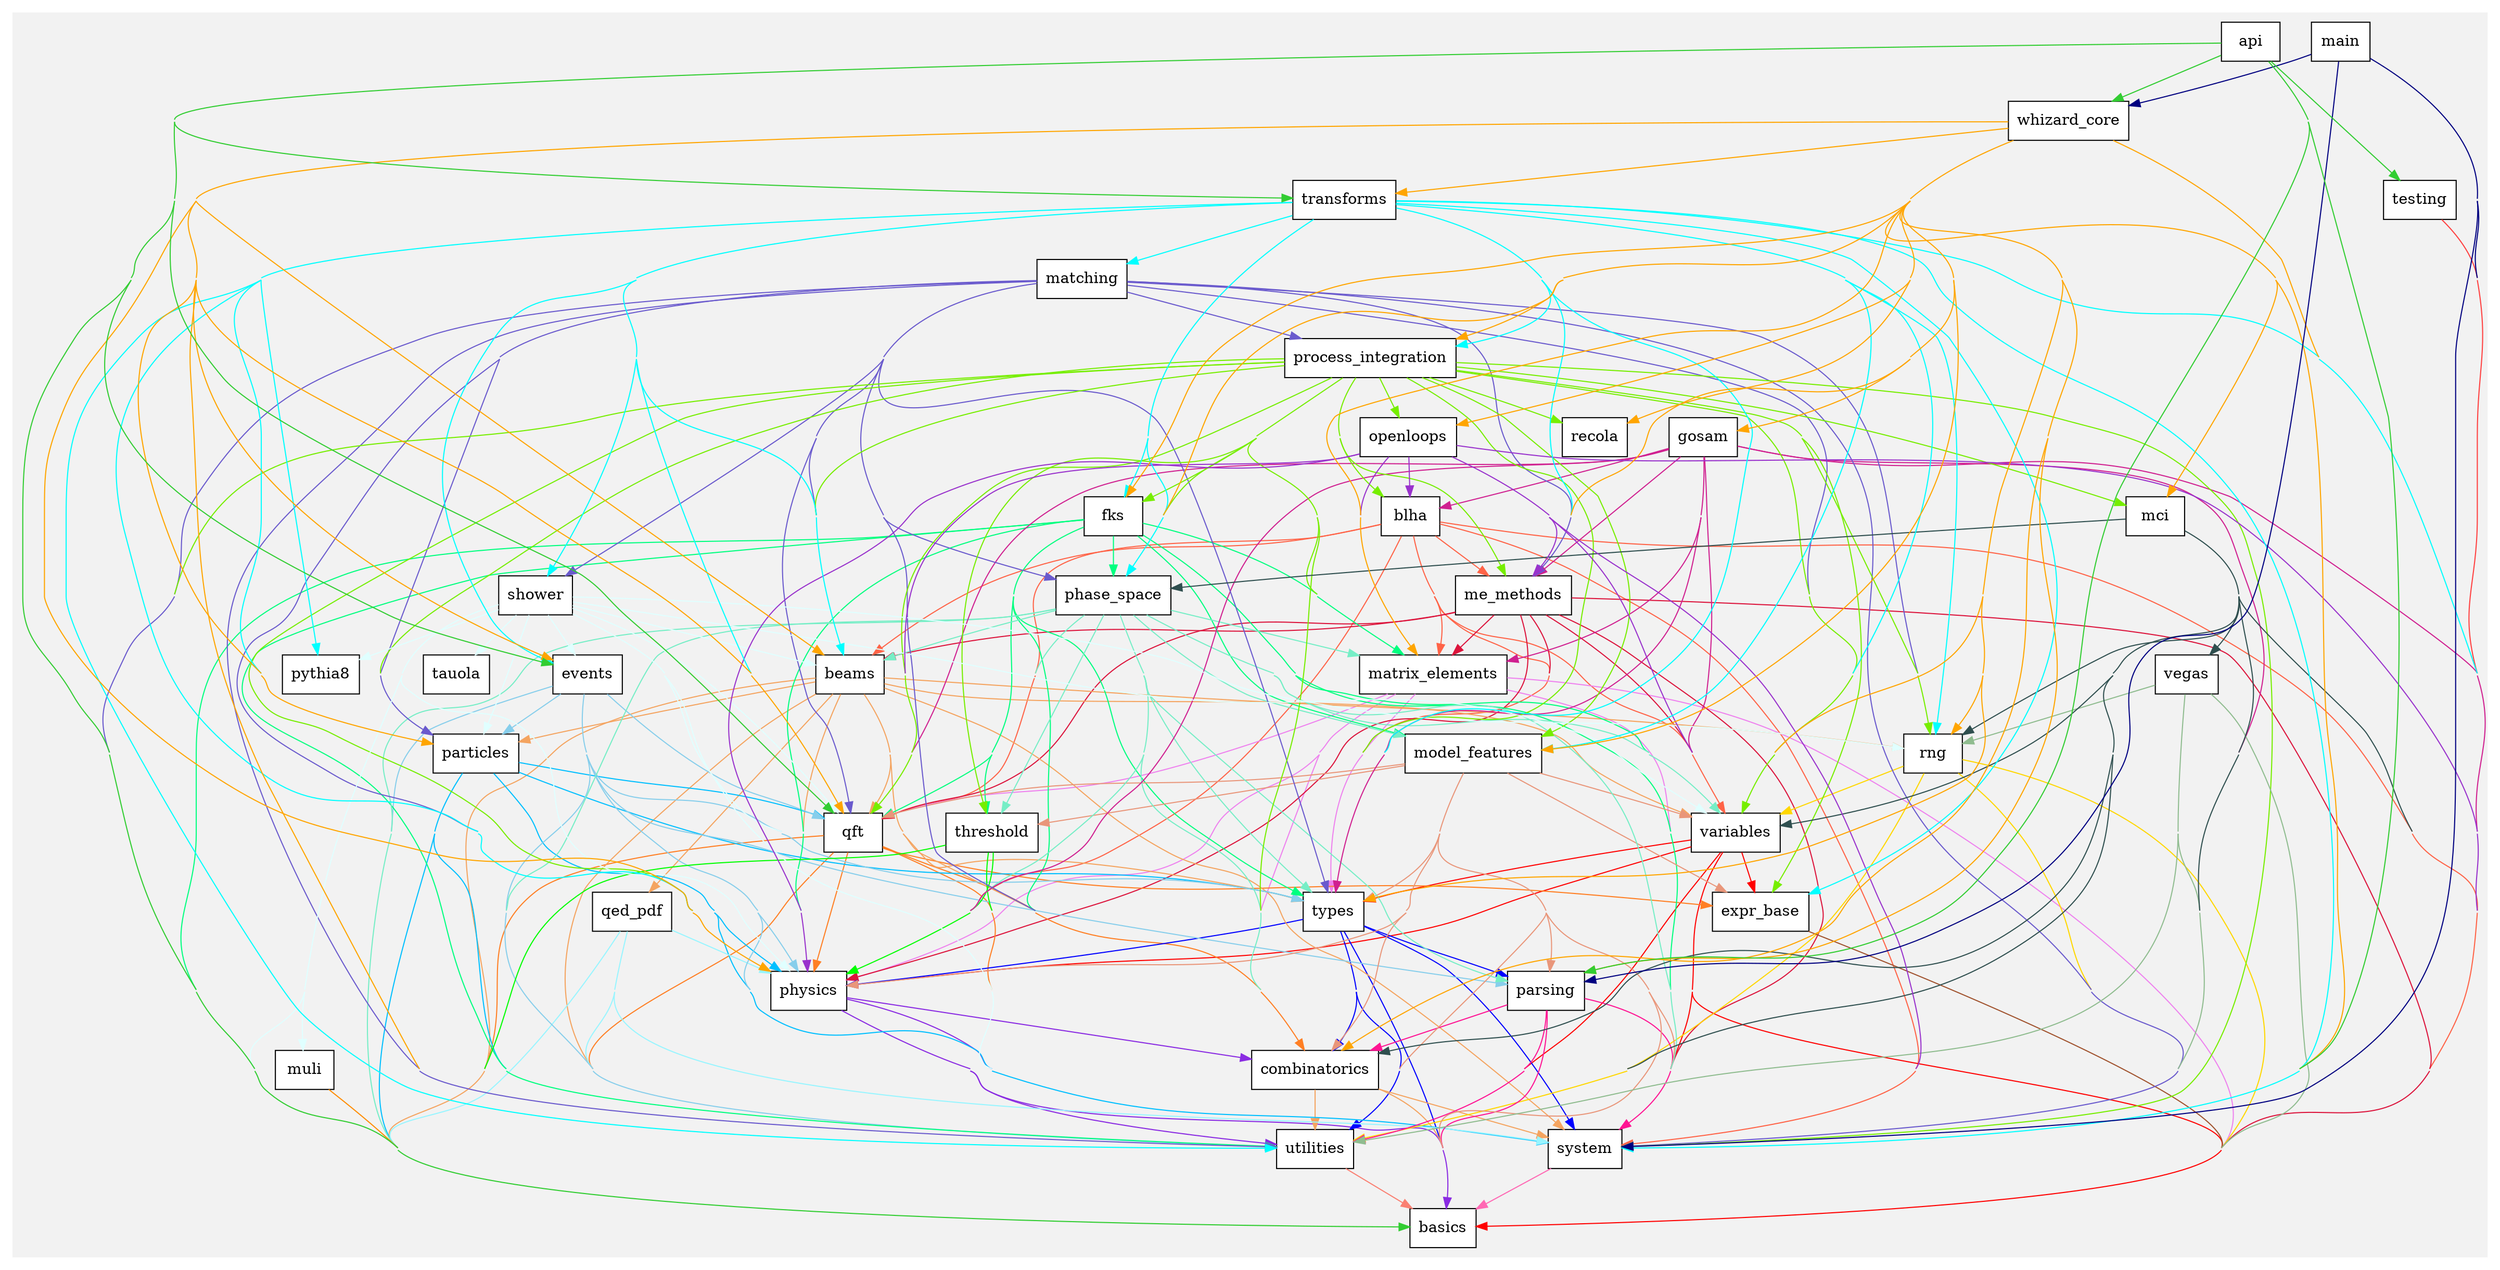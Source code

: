 
digraph G {
concentrate=true
splines=true
node[shape=record,style=filled,fillcolor=white]
edge[color=gray50]
subgraph cluster0 {
 style=filled 
 color=gray95 
edge[color=tomato]
blha -> basics
blha -> matrix_elements
blha -> variables
blha -> me_methods
blha -> physics
blha -> qft
blha -> types
blha -> system
blha -> beams
}
subgraph cluster0 {
 style=filled 
 color=gray95 
edge[color=sandybrown]
beams -> qft
beams -> physics
beams -> combinatorics
beams -> types
beams -> particles
beams -> utilities
beams -> variables
beams -> system
beams -> basics
beams -> qed_pdf
beams -> rng
}
subgraph cluster0 {
 style=filled 
 color=gray95 
edge[color=sandybrown]
combinatorics -> utilities
combinatorics -> system
combinatorics -> basics
}
subgraph cluster0 {
 style=filled 
 color=gray95 
edge[color=skyblue]
events -> particles
events -> system
events -> parsing
events -> types
events -> utilities
events -> basics
events -> qft
events -> physics
}
subgraph cluster0 {
 style=filled 
 color=gray95 
edge[color=sienna]
expr_base -> basics
}
subgraph cluster0 {
 style=filled 
 color=gray95 
edge[color=springgreen]
fks -> threshold
fks -> matrix_elements
fks -> model_features
fks -> qft
fks -> physics
fks -> basics
fks -> variables
fks -> combinatorics
fks -> phase_space
fks -> utilities
fks -> system
fks -> types
}
subgraph cluster0 {
 style=filled 
 color=gray95 
edge[color=violetred]
gosam -> me_methods
gosam -> variables
gosam -> types
gosam -> matrix_elements
gosam -> system
gosam -> physics
gosam -> qft
gosam -> basics
gosam -> blha
}
subgraph cluster0 {
 style=filled 
 color=gray95 
edge[color=slateblue]
matching -> qft
matching -> process_integration
matching -> rng
matching -> system
matching -> basics
matching -> combinatorics
matching -> physics
matching -> beams
matching -> me_methods
matching -> variables
matching -> shower
matching -> utilities
matching -> phase_space
matching -> particles
matching -> types
}
subgraph cluster0 {
 style=filled 
 color=gray95 
edge[color=violet]
matrix_elements -> combinatorics
matrix_elements -> types
matrix_elements -> physics
matrix_elements -> system
matrix_elements -> qft
matrix_elements -> basics
}
subgraph cluster0 {
 style=filled 
 color=gray95 
edge[color=darkseagreen]
vegas -> rng
vegas -> utilities
vegas -> system
vegas -> basics
}
subgraph cluster0 {
 style=filled 
 color=gray95 
edge[color=darkslategray]
mci -> vegas
mci -> system
mci -> phase_space
mci -> basics
mci -> utilities
mci -> combinatorics
mci -> variables
mci -> rng
}
subgraph cluster0 {
 style=filled 
 color=gray95 
edge[color=crimson]
me_methods -> types
me_methods -> matrix_elements
me_methods -> system
me_methods -> variables
me_methods -> qft
me_methods -> basics
me_methods -> beams
me_methods -> physics
}
subgraph cluster0 {
 style=filled 
 color=gray95 
edge[color=darksalmon]
model_features -> utilities
model_features -> combinatorics
model_features -> variables
model_features -> system
model_features -> qft
model_features -> basics
model_features -> types
model_features -> physics
model_features -> parsing
model_features -> threshold
model_features -> expr_base
}
subgraph cluster0 {
 style=filled 
 color=gray95 
edge[color=darkorange]
muli -> basics
}
subgraph cluster0 {
 style=filled 
 color=gray95 
edge[color=darkorchid]
openloops -> basics
openloops -> blha
openloops -> qft
openloops -> physics
openloops -> system
openloops -> me_methods
openloops -> variables
openloops -> matrix_elements
}
subgraph cluster0 {
 style=filled 
 color=gray95 
edge[color=deeppink]
parsing -> basics
parsing -> utilities
parsing -> combinatorics
parsing -> system
}
subgraph cluster0 {
 style=filled 
 color=gray95 
edge[color=deepskyblue]
particles -> types
particles -> utilities
particles -> basics
particles -> system
particles -> qft
particles -> physics
}
subgraph cluster0 {
 style=filled 
 color=gray95 
edge[color=aquamarine2]
phase_space -> types
phase_space -> model_features
phase_space -> parsing
phase_space -> qft
phase_space -> variables
phase_space -> matrix_elements
phase_space -> physics
phase_space -> combinatorics
phase_space -> threshold
phase_space -> beams
phase_space -> basics
phase_space -> system
phase_space -> utilities
}
subgraph cluster0 {
 style=filled 
 color=gray95 
edge[color=blueviolet]
physics -> combinatorics
physics -> basics
physics -> system
physics -> utilities
}
subgraph cluster0 {
 style=filled 
 color=gray95 
edge[color=cadetblue1]
qed_pdf -> utilities
qed_pdf -> physics
qed_pdf -> system
qed_pdf -> basics
}
subgraph cluster0 {
 style=filled 
 color=gray95 
edge[color=chartreuse2]
process_integration -> basics
process_integration -> beams
process_integration -> expr_base
process_integration -> variables
process_integration -> matrix_elements
process_integration -> model_features
process_integration -> rng
process_integration -> types
process_integration -> openloops
process_integration -> mci
process_integration -> particles
process_integration -> qft
process_integration -> me_methods
process_integration -> threshold
process_integration -> recola
process_integration -> phase_space
process_integration -> physics
process_integration -> blha
process_integration -> combinatorics
process_integration -> system
process_integration -> fks
}
subgraph cluster0 {
 style=filled 
 color=gray95 
edge[color=chocolate1]
qft -> physics
qft -> utilities
qft -> basics
qft -> system
qft -> combinatorics
qft -> expr_base
}
subgraph cluster0 {
 style=filled 
 color=gray95 
edge[color=gold]
rng -> utilities
rng -> variables
rng -> basics
rng -> system
}
subgraph cluster0 {
 style=filled 
 color=gray95 
edge[color=lightcyan]
shower -> rng
shower -> beams
shower -> physics
shower -> basics
shower -> particles
shower -> types
shower -> events
shower -> variables
shower -> muli
shower -> pythia8
shower -> qft
shower -> system
shower -> tauola
}
subgraph cluster0 {
 style=filled 
 color=gray95 
edge[color=hotpink]
system -> basics
}
subgraph cluster0 {
 style=filled 
 color=gray95 
edge[color=brown1]
testing -> basics
}
subgraph cluster0 {
 style=filled 
 color=gray95 
edge[color=green]
threshold -> basics
threshold -> system
threshold -> physics
}
subgraph cluster0 {
 style=filled 
 color=gray95 
edge[color=cyan]
transforms -> physics
transforms -> rng
transforms -> fks
transforms -> types
transforms -> phase_space
transforms -> process_integration
transforms -> system
transforms -> me_methods
transforms -> events
transforms -> model_features
transforms -> pythia8
transforms -> beams
transforms -> expr_base
transforms -> variables
transforms -> particles
transforms -> matching
transforms -> basics
transforms -> utilities
transforms -> shower
transforms -> qft
}
subgraph cluster0 {
 style=filled 
 color=gray95 
edge[color=blue]
types -> parsing
types -> combinatorics
types -> system
types -> utilities
types -> basics
types -> physics
}
subgraph cluster0 {
 style=filled 
 color=gray95 
edge[color=salmon]
utilities -> basics
}
subgraph cluster0 {
 style=filled 
 color=gray95 
edge[color=red]
variables -> utilities
variables -> expr_base
variables -> system
variables -> physics
variables -> basics
variables -> types
}
subgraph cluster0 {
 style=filled 
 color=gray95 
edge[color=orange]
whizard_core -> events
whizard_core -> combinatorics
whizard_core -> basics
whizard_core -> model_features
whizard_core -> transforms
whizard_core -> beams
whizard_core -> physics
whizard_core -> gosam
whizard_core -> phase_space
whizard_core -> particles
whizard_core -> rng
whizard_core -> fks
whizard_core -> process_integration
whizard_core -> mci
whizard_core -> system
whizard_core -> types
whizard_core -> openloops
whizard_core -> utilities
whizard_core -> variables
whizard_core -> me_methods
whizard_core -> parsing
whizard_core -> recola
whizard_core -> matrix_elements
whizard_core -> qft
}
subgraph cluster0 {
 style=filled 
 color=gray95 
edge[color=navy]
main -> parsing
main -> system
main -> basics
main -> whizard_core
}
subgraph cluster0 {
 style=filled 
 color=gray95 
edge[color=limegreen]
api -> events
api -> whizard_core
api -> basics
api -> testing
api -> qft
api -> transforms
api -> system
api -> parsing
}
 }

